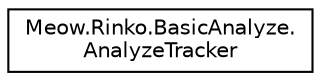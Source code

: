 digraph "类继承关系图"
{
 // LATEX_PDF_SIZE
  edge [fontname="Helvetica",fontsize="10",labelfontname="Helvetica",labelfontsize="10"];
  node [fontname="Helvetica",fontsize="10",shape=record];
  rankdir="LR";
  Node0 [label="Meow.Rinko.BasicAnalyze.\lAnalyzeTracker",height=0.2,width=0.4,color="black", fillcolor="white", style="filled",URL="$class_meow_1_1_rinko_1_1_basic_analyze_1_1_analyze_tracker.html",tooltip="多功能分析式榜线高度转换"];
}
